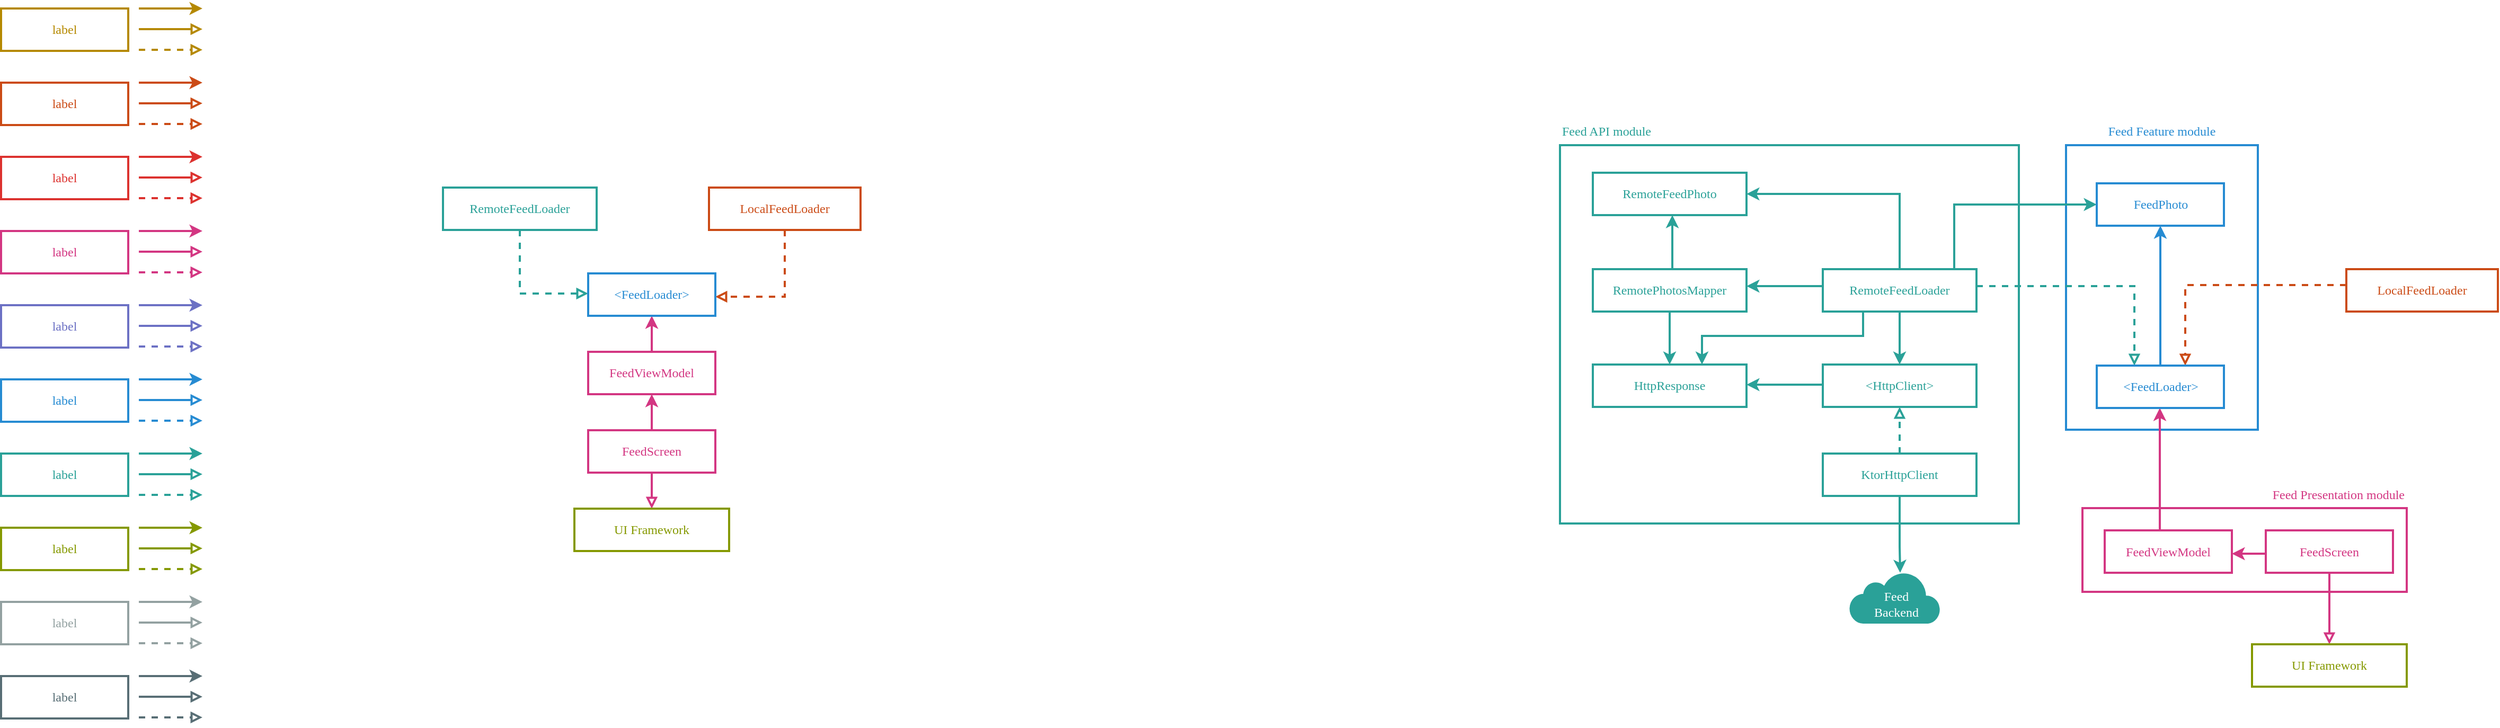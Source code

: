 <mxfile version="20.8.16" type="device"><diagram id="Rv1D7m6vkJvdvWUEDLqF" name="Page-1"><mxGraphModel dx="1426" dy="743" grid="0" gridSize="10" guides="1" tooltips="1" connect="1" arrows="1" fold="1" page="0" pageScale="1" pageWidth="850" pageHeight="1100" math="0" shadow="0"><root><mxCell id="0"/><mxCell id="1" parent="0"/><mxCell id="vLLZ5Vx6W8QOJF25Un3p-17" value="" style="rounded=0;whiteSpace=wrap;html=1;fillColor=none;strokeColor=#d33682;strokeWidth=2;" parent="1" vertex="1"><mxGeometry x="1844" y="561.5" width="306" height="79" as="geometry"/></mxCell><mxCell id="vLLZ5Vx6W8QOJF25Un3p-15" value="" style="rounded=0;whiteSpace=wrap;html=1;fillColor=none;strokeColor=#2aa198;strokeWidth=2;" parent="1" vertex="1"><mxGeometry x="1351" y="219" width="433" height="357" as="geometry"/></mxCell><mxCell id="vLLZ5Vx6W8QOJF25Un3p-16" value="" style="rounded=0;whiteSpace=wrap;html=1;fillColor=none;strokeColor=#268bd2;strokeWidth=2;" parent="1" vertex="1"><mxGeometry x="1828.5" y="219" width="181" height="268.5" as="geometry"/></mxCell><mxCell id="4f108zA_HD8POQkP6oOT-2" value="&lt;font color=&quot;#dc322f&quot; data-font-src=&quot;https://fonts.googleapis.com/css?family=Fira+Code&quot; face=&quot;Fira Code&quot;&gt;label&lt;/font&gt;" style="rounded=0;whiteSpace=wrap;html=1;fillColor=none;strokeColor=#dc322f;strokeWidth=2;" parent="1" vertex="1"><mxGeometry x="-120" y="230" width="120" height="40" as="geometry"/></mxCell><mxCell id="4f108zA_HD8POQkP6oOT-5" style="edgeStyle=orthogonalEdgeStyle;rounded=0;orthogonalLoop=1;jettySize=auto;html=1;exitX=0.5;exitY=1;exitDx=0;exitDy=0;fontColor=#FF3333;strokeWidth=2;strokeColor=#dc322f;" parent="1" edge="1"><mxGeometry relative="1" as="geometry"><mxPoint x="10" y="230" as="sourcePoint"/><mxPoint x="70" y="230" as="targetPoint"/></mxGeometry></mxCell><mxCell id="4f108zA_HD8POQkP6oOT-6" style="edgeStyle=orthogonalEdgeStyle;rounded=0;orthogonalLoop=1;jettySize=auto;html=1;exitX=0.5;exitY=1;exitDx=0;exitDy=0;fontColor=#FF3333;strokeWidth=2;strokeColor=#dc322f;endArrow=block;endFill=0;" parent="1" edge="1"><mxGeometry relative="1" as="geometry"><mxPoint x="10" y="249.5" as="sourcePoint"/><mxPoint x="70" y="249.5" as="targetPoint"/></mxGeometry></mxCell><mxCell id="4f108zA_HD8POQkP6oOT-7" style="edgeStyle=orthogonalEdgeStyle;rounded=0;orthogonalLoop=1;jettySize=auto;html=1;exitX=0.5;exitY=1;exitDx=0;exitDy=0;fontColor=#FF3333;strokeWidth=2;strokeColor=#dc322f;endArrow=block;endFill=0;dashed=1;" parent="1" edge="1"><mxGeometry relative="1" as="geometry"><mxPoint x="10" y="269" as="sourcePoint"/><mxPoint x="70" y="269" as="targetPoint"/></mxGeometry></mxCell><mxCell id="4f108zA_HD8POQkP6oOT-8" value="&lt;font color=&quot;#b58900&quot; data-font-src=&quot;https://fonts.googleapis.com/css?family=Fira+Code&quot; face=&quot;Fira Code&quot;&gt;label&lt;/font&gt;" style="rounded=0;whiteSpace=wrap;html=1;fillColor=none;strokeColor=#b58900;strokeWidth=2;" parent="1" vertex="1"><mxGeometry x="-120" y="90" width="120" height="40" as="geometry"/></mxCell><mxCell id="4f108zA_HD8POQkP6oOT-9" style="edgeStyle=orthogonalEdgeStyle;rounded=0;orthogonalLoop=1;jettySize=auto;html=1;exitX=0.5;exitY=1;exitDx=0;exitDy=0;fontColor=#FF3333;strokeWidth=2;strokeColor=#b58900;" parent="1" edge="1"><mxGeometry relative="1" as="geometry"><mxPoint x="10" y="90" as="sourcePoint"/><mxPoint x="70" y="90" as="targetPoint"/></mxGeometry></mxCell><mxCell id="4f108zA_HD8POQkP6oOT-10" style="edgeStyle=orthogonalEdgeStyle;rounded=0;orthogonalLoop=1;jettySize=auto;html=1;exitX=0.5;exitY=1;exitDx=0;exitDy=0;fontColor=#FF3333;strokeWidth=2;strokeColor=#b58900;endArrow=block;endFill=0;" parent="1" edge="1"><mxGeometry relative="1" as="geometry"><mxPoint x="10" y="109.5" as="sourcePoint"/><mxPoint x="70" y="109.5" as="targetPoint"/></mxGeometry></mxCell><mxCell id="4f108zA_HD8POQkP6oOT-11" style="edgeStyle=orthogonalEdgeStyle;rounded=0;orthogonalLoop=1;jettySize=auto;html=1;exitX=0.5;exitY=1;exitDx=0;exitDy=0;fontColor=#FF3333;strokeWidth=2;strokeColor=#b58900;endArrow=block;endFill=0;dashed=1;" parent="1" edge="1"><mxGeometry relative="1" as="geometry"><mxPoint x="10" y="129" as="sourcePoint"/><mxPoint x="70" y="129" as="targetPoint"/></mxGeometry></mxCell><mxCell id="4f108zA_HD8POQkP6oOT-12" value="&lt;font color=&quot;#859900&quot; data-font-src=&quot;https://fonts.googleapis.com/css?family=Fira+Code&quot; face=&quot;Fira Code&quot;&gt;label&lt;/font&gt;" style="rounded=0;whiteSpace=wrap;html=1;fillColor=none;strokeColor=#859900;strokeWidth=2;" parent="1" vertex="1"><mxGeometry x="-120" y="580" width="120" height="40" as="geometry"/></mxCell><mxCell id="4f108zA_HD8POQkP6oOT-13" style="edgeStyle=orthogonalEdgeStyle;rounded=0;orthogonalLoop=1;jettySize=auto;html=1;exitX=0.5;exitY=1;exitDx=0;exitDy=0;fontColor=#FF3333;strokeWidth=2;strokeColor=#859900;" parent="1" edge="1"><mxGeometry relative="1" as="geometry"><mxPoint x="10" y="580" as="sourcePoint"/><mxPoint x="70" y="580" as="targetPoint"/></mxGeometry></mxCell><mxCell id="4f108zA_HD8POQkP6oOT-14" style="edgeStyle=orthogonalEdgeStyle;rounded=0;orthogonalLoop=1;jettySize=auto;html=1;exitX=0.5;exitY=1;exitDx=0;exitDy=0;fontColor=#FF3333;strokeWidth=2;strokeColor=#859900;endArrow=block;endFill=0;" parent="1" edge="1"><mxGeometry relative="1" as="geometry"><mxPoint x="10" y="599.5" as="sourcePoint"/><mxPoint x="70" y="599.5" as="targetPoint"/></mxGeometry></mxCell><mxCell id="4f108zA_HD8POQkP6oOT-15" style="edgeStyle=orthogonalEdgeStyle;rounded=0;orthogonalLoop=1;jettySize=auto;html=1;exitX=0.5;exitY=1;exitDx=0;exitDy=0;fontColor=#FF3333;strokeWidth=2;strokeColor=#859900;endArrow=block;endFill=0;dashed=1;" parent="1" edge="1"><mxGeometry relative="1" as="geometry"><mxPoint x="10" y="619" as="sourcePoint"/><mxPoint x="70" y="619" as="targetPoint"/></mxGeometry></mxCell><mxCell id="4f108zA_HD8POQkP6oOT-16" value="&lt;font color=&quot;#268bd2&quot; data-font-src=&quot;https://fonts.googleapis.com/css?family=Fira+Code&quot; face=&quot;Fira Code&quot;&gt;label&lt;/font&gt;" style="rounded=0;whiteSpace=wrap;html=1;fillColor=none;strokeColor=#268bd2;strokeWidth=2;" parent="1" vertex="1"><mxGeometry x="-120" y="440" width="120" height="40" as="geometry"/></mxCell><mxCell id="4f108zA_HD8POQkP6oOT-17" style="edgeStyle=orthogonalEdgeStyle;rounded=0;orthogonalLoop=1;jettySize=auto;html=1;exitX=0.5;exitY=1;exitDx=0;exitDy=0;fontColor=#FF3333;strokeWidth=2;strokeColor=#268bd2;" parent="1" edge="1"><mxGeometry relative="1" as="geometry"><mxPoint x="10" y="440" as="sourcePoint"/><mxPoint x="70" y="440" as="targetPoint"/></mxGeometry></mxCell><mxCell id="4f108zA_HD8POQkP6oOT-18" style="edgeStyle=orthogonalEdgeStyle;rounded=0;orthogonalLoop=1;jettySize=auto;html=1;exitX=0.5;exitY=1;exitDx=0;exitDy=0;fontColor=#FF3333;strokeWidth=2;strokeColor=#268bd2;endArrow=block;endFill=0;" parent="1" edge="1"><mxGeometry relative="1" as="geometry"><mxPoint x="10" y="459.5" as="sourcePoint"/><mxPoint x="70" y="459.5" as="targetPoint"/></mxGeometry></mxCell><mxCell id="4f108zA_HD8POQkP6oOT-19" style="edgeStyle=orthogonalEdgeStyle;rounded=0;orthogonalLoop=1;jettySize=auto;html=1;exitX=0.5;exitY=1;exitDx=0;exitDy=0;fontColor=#FF3333;strokeWidth=2;strokeColor=#268bd2;endArrow=block;endFill=0;dashed=1;" parent="1" edge="1"><mxGeometry relative="1" as="geometry"><mxPoint x="10" y="479" as="sourcePoint"/><mxPoint x="70" y="479" as="targetPoint"/></mxGeometry></mxCell><mxCell id="4f108zA_HD8POQkP6oOT-20" value="&lt;font color=&quot;#6c71c4&quot; data-font-src=&quot;https://fonts.googleapis.com/css?family=Fira+Code&quot; face=&quot;Fira Code&quot;&gt;label&lt;/font&gt;" style="rounded=0;whiteSpace=wrap;html=1;fillColor=none;strokeColor=#6c71c4;strokeWidth=2;" parent="1" vertex="1"><mxGeometry x="-120" y="370" width="120" height="40" as="geometry"/></mxCell><mxCell id="4f108zA_HD8POQkP6oOT-21" style="edgeStyle=orthogonalEdgeStyle;rounded=0;orthogonalLoop=1;jettySize=auto;html=1;exitX=0.5;exitY=1;exitDx=0;exitDy=0;fontColor=#FF3333;strokeWidth=2;strokeColor=#6c71c4;" parent="1" edge="1"><mxGeometry relative="1" as="geometry"><mxPoint x="10" y="370" as="sourcePoint"/><mxPoint x="70" y="370" as="targetPoint"/></mxGeometry></mxCell><mxCell id="4f108zA_HD8POQkP6oOT-22" style="edgeStyle=orthogonalEdgeStyle;rounded=0;orthogonalLoop=1;jettySize=auto;html=1;exitX=0.5;exitY=1;exitDx=0;exitDy=0;fontColor=#FF3333;strokeWidth=2;strokeColor=#6c71c4;endArrow=block;endFill=0;" parent="1" edge="1"><mxGeometry relative="1" as="geometry"><mxPoint x="10" y="389.5" as="sourcePoint"/><mxPoint x="70" y="389.5" as="targetPoint"/></mxGeometry></mxCell><mxCell id="4f108zA_HD8POQkP6oOT-23" style="edgeStyle=orthogonalEdgeStyle;rounded=0;orthogonalLoop=1;jettySize=auto;html=1;exitX=0.5;exitY=1;exitDx=0;exitDy=0;fontColor=#FF3333;strokeWidth=2;strokeColor=#6c71c4;endArrow=block;endFill=0;dashed=1;" parent="1" edge="1"><mxGeometry relative="1" as="geometry"><mxPoint x="10" y="409" as="sourcePoint"/><mxPoint x="70" y="409" as="targetPoint"/></mxGeometry></mxCell><mxCell id="4f108zA_HD8POQkP6oOT-24" value="&lt;font color=&quot;#d33682&quot; data-font-src=&quot;https://fonts.googleapis.com/css?family=Fira+Code&quot; face=&quot;Fira Code&quot;&gt;label&lt;/font&gt;" style="rounded=0;whiteSpace=wrap;html=1;fillColor=none;strokeColor=#d33682;strokeWidth=2;" parent="1" vertex="1"><mxGeometry x="-120" y="300" width="120" height="40" as="geometry"/></mxCell><mxCell id="4f108zA_HD8POQkP6oOT-25" style="edgeStyle=orthogonalEdgeStyle;rounded=0;orthogonalLoop=1;jettySize=auto;html=1;exitX=0.5;exitY=1;exitDx=0;exitDy=0;fontColor=#FF3333;strokeWidth=2;strokeColor=#d33682;" parent="1" edge="1"><mxGeometry relative="1" as="geometry"><mxPoint x="10" y="300" as="sourcePoint"/><mxPoint x="70" y="300" as="targetPoint"/></mxGeometry></mxCell><mxCell id="4f108zA_HD8POQkP6oOT-26" style="edgeStyle=orthogonalEdgeStyle;rounded=0;orthogonalLoop=1;jettySize=auto;html=1;exitX=0.5;exitY=1;exitDx=0;exitDy=0;fontColor=#FF3333;strokeWidth=2;strokeColor=#d33682;endArrow=block;endFill=0;" parent="1" edge="1"><mxGeometry relative="1" as="geometry"><mxPoint x="10" y="319.5" as="sourcePoint"/><mxPoint x="70" y="319.5" as="targetPoint"/></mxGeometry></mxCell><mxCell id="4f108zA_HD8POQkP6oOT-27" style="edgeStyle=orthogonalEdgeStyle;rounded=0;orthogonalLoop=1;jettySize=auto;html=1;exitX=0.5;exitY=1;exitDx=0;exitDy=0;fontColor=#FF3333;strokeWidth=2;strokeColor=#d33682;endArrow=block;endFill=0;dashed=1;" parent="1" edge="1"><mxGeometry relative="1" as="geometry"><mxPoint x="10" y="339" as="sourcePoint"/><mxPoint x="70" y="339" as="targetPoint"/></mxGeometry></mxCell><mxCell id="4f108zA_HD8POQkP6oOT-62" value="&lt;font color=&quot;#cb4b16&quot; data-font-src=&quot;https://fonts.googleapis.com/css?family=Fira+Code&quot; face=&quot;Fira Code&quot;&gt;label&lt;/font&gt;" style="rounded=0;whiteSpace=wrap;html=1;fillColor=none;strokeColor=#cb4b16;strokeWidth=2;" parent="1" vertex="1"><mxGeometry x="-120" y="160" width="120" height="40" as="geometry"/></mxCell><mxCell id="4f108zA_HD8POQkP6oOT-63" style="edgeStyle=orthogonalEdgeStyle;rounded=0;orthogonalLoop=1;jettySize=auto;html=1;exitX=0.5;exitY=1;exitDx=0;exitDy=0;fontColor=#FF3333;strokeWidth=2;strokeColor=#cb4b16;" parent="1" edge="1"><mxGeometry relative="1" as="geometry"><mxPoint x="10" y="160" as="sourcePoint"/><mxPoint x="70" y="160" as="targetPoint"/></mxGeometry></mxCell><mxCell id="4f108zA_HD8POQkP6oOT-64" style="edgeStyle=orthogonalEdgeStyle;rounded=0;orthogonalLoop=1;jettySize=auto;html=1;exitX=0.5;exitY=1;exitDx=0;exitDy=0;fontColor=#FF3333;strokeWidth=2;strokeColor=#cb4b16;endArrow=block;endFill=0;" parent="1" edge="1"><mxGeometry relative="1" as="geometry"><mxPoint x="10" y="179.5" as="sourcePoint"/><mxPoint x="70" y="179.5" as="targetPoint"/></mxGeometry></mxCell><mxCell id="4f108zA_HD8POQkP6oOT-65" style="edgeStyle=orthogonalEdgeStyle;rounded=0;orthogonalLoop=1;jettySize=auto;html=1;exitX=0.5;exitY=1;exitDx=0;exitDy=0;fontColor=#FF3333;strokeWidth=2;strokeColor=#cb4b16;endArrow=block;endFill=0;dashed=1;" parent="1" edge="1"><mxGeometry relative="1" as="geometry"><mxPoint x="10" y="199" as="sourcePoint"/><mxPoint x="70" y="199" as="targetPoint"/></mxGeometry></mxCell><mxCell id="4f108zA_HD8POQkP6oOT-66" value="&lt;font color=&quot;#2aa198&quot; data-font-src=&quot;https://fonts.googleapis.com/css?family=Fira+Code&quot; face=&quot;Fira Code&quot;&gt;label&lt;/font&gt;" style="rounded=0;whiteSpace=wrap;html=1;fillColor=none;strokeColor=#2aa198;strokeWidth=2;" parent="1" vertex="1"><mxGeometry x="-120" y="510" width="120" height="40" as="geometry"/></mxCell><mxCell id="4f108zA_HD8POQkP6oOT-67" style="edgeStyle=orthogonalEdgeStyle;rounded=0;orthogonalLoop=1;jettySize=auto;html=1;exitX=0.5;exitY=1;exitDx=0;exitDy=0;fontColor=#FF3333;strokeWidth=2;strokeColor=#2aa198;" parent="1" edge="1"><mxGeometry relative="1" as="geometry"><mxPoint x="10" y="510" as="sourcePoint"/><mxPoint x="70" y="510" as="targetPoint"/></mxGeometry></mxCell><mxCell id="4f108zA_HD8POQkP6oOT-68" style="edgeStyle=orthogonalEdgeStyle;rounded=0;orthogonalLoop=1;jettySize=auto;html=1;exitX=0.5;exitY=1;exitDx=0;exitDy=0;fontColor=#FF3333;strokeWidth=2;strokeColor=#2aa198;endArrow=block;endFill=0;" parent="1" edge="1"><mxGeometry relative="1" as="geometry"><mxPoint x="10" y="529.5" as="sourcePoint"/><mxPoint x="70" y="529.5" as="targetPoint"/></mxGeometry></mxCell><mxCell id="4f108zA_HD8POQkP6oOT-69" style="edgeStyle=orthogonalEdgeStyle;rounded=0;orthogonalLoop=1;jettySize=auto;html=1;exitX=0.5;exitY=1;exitDx=0;exitDy=0;fontColor=#FF3333;strokeWidth=2;strokeColor=#2aa198;endArrow=block;endFill=0;dashed=1;" parent="1" edge="1"><mxGeometry relative="1" as="geometry"><mxPoint x="10" y="549" as="sourcePoint"/><mxPoint x="70" y="549" as="targetPoint"/></mxGeometry></mxCell><mxCell id="c-4KLB5aIKHSIyBT_2X--14" value="&lt;font data-font-src=&quot;https://fonts.googleapis.com/css?family=Fira+Code&quot; face=&quot;Fira Code&quot;&gt;label&lt;/font&gt;" style="rounded=0;whiteSpace=wrap;html=1;fillColor=none;strokeColor=#586E75;strokeWidth=2;fontColor=#586e75;" parent="1" vertex="1"><mxGeometry x="-120" y="720" width="120" height="40" as="geometry"/></mxCell><mxCell id="c-4KLB5aIKHSIyBT_2X--15" style="edgeStyle=orthogonalEdgeStyle;rounded=0;orthogonalLoop=1;jettySize=auto;html=1;exitX=0.5;exitY=1;exitDx=0;exitDy=0;fontColor=#586e75;strokeWidth=2;strokeColor=#586E75;" parent="1" edge="1"><mxGeometry relative="1" as="geometry"><mxPoint x="10" y="720" as="sourcePoint"/><mxPoint x="70" y="720" as="targetPoint"/></mxGeometry></mxCell><mxCell id="c-4KLB5aIKHSIyBT_2X--16" style="edgeStyle=orthogonalEdgeStyle;rounded=0;orthogonalLoop=1;jettySize=auto;html=1;exitX=0.5;exitY=1;exitDx=0;exitDy=0;fontColor=#586e75;strokeWidth=2;strokeColor=#586E75;endArrow=block;endFill=0;" parent="1" edge="1"><mxGeometry relative="1" as="geometry"><mxPoint x="10" y="739.5" as="sourcePoint"/><mxPoint x="70" y="739.5" as="targetPoint"/></mxGeometry></mxCell><mxCell id="c-4KLB5aIKHSIyBT_2X--17" style="edgeStyle=orthogonalEdgeStyle;rounded=0;orthogonalLoop=1;jettySize=auto;html=1;exitX=0.5;exitY=1;exitDx=0;exitDy=0;fontColor=#586e75;strokeWidth=2;strokeColor=#586E75;endArrow=block;endFill=0;dashed=1;" parent="1" edge="1"><mxGeometry relative="1" as="geometry"><mxPoint x="10" y="759" as="sourcePoint"/><mxPoint x="70" y="759" as="targetPoint"/></mxGeometry></mxCell><mxCell id="c-4KLB5aIKHSIyBT_2X--18" value="&lt;font data-font-src=&quot;https://fonts.googleapis.com/css?family=Fira+Code&quot; face=&quot;Fira Code&quot;&gt;label&lt;/font&gt;" style="rounded=0;whiteSpace=wrap;html=1;fillColor=none;strokeColor=#93a1a1;strokeWidth=2;fontColor=#93A1A1;" parent="1" vertex="1"><mxGeometry x="-120" y="650" width="120" height="40" as="geometry"/></mxCell><mxCell id="c-4KLB5aIKHSIyBT_2X--19" style="edgeStyle=orthogonalEdgeStyle;rounded=0;orthogonalLoop=1;jettySize=auto;html=1;exitX=0.5;exitY=1;exitDx=0;exitDy=0;fontColor=#93A1A1;strokeWidth=2;strokeColor=#93a1a1;" parent="1" edge="1"><mxGeometry relative="1" as="geometry"><mxPoint x="10" y="650" as="sourcePoint"/><mxPoint x="70" y="650" as="targetPoint"/></mxGeometry></mxCell><mxCell id="c-4KLB5aIKHSIyBT_2X--20" style="edgeStyle=orthogonalEdgeStyle;rounded=0;orthogonalLoop=1;jettySize=auto;html=1;exitX=0.5;exitY=1;exitDx=0;exitDy=0;fontColor=#93A1A1;strokeWidth=2;strokeColor=#93a1a1;endArrow=block;endFill=0;" parent="1" edge="1"><mxGeometry relative="1" as="geometry"><mxPoint x="10" y="669.5" as="sourcePoint"/><mxPoint x="70" y="669.5" as="targetPoint"/></mxGeometry></mxCell><mxCell id="c-4KLB5aIKHSIyBT_2X--21" style="edgeStyle=orthogonalEdgeStyle;rounded=0;orthogonalLoop=1;jettySize=auto;html=1;exitX=0.5;exitY=1;exitDx=0;exitDy=0;fontColor=#93A1A1;strokeWidth=2;strokeColor=#93a1a1;endArrow=block;endFill=0;dashed=1;" parent="1" edge="1"><mxGeometry relative="1" as="geometry"><mxPoint x="10" y="689" as="sourcePoint"/><mxPoint x="70" y="689" as="targetPoint"/></mxGeometry></mxCell><mxCell id="LxrK9S753LTYcnnckdN5-8" style="edgeStyle=orthogonalEdgeStyle;rounded=0;orthogonalLoop=1;jettySize=auto;html=1;endArrow=block;strokeColor=#2aa198;fontColor=#FF3333;strokeWidth=2;endFill=0;dashed=1;" parent="1" source="LxrK9S753LTYcnnckdN5-2" target="LxrK9S753LTYcnnckdN5-16" edge="1"><mxGeometry relative="1" as="geometry"><mxPoint x="434" y="359" as="targetPoint"/><Array as="points"><mxPoint x="370" y="359"/></Array></mxGeometry></mxCell><mxCell id="LxrK9S753LTYcnnckdN5-2" value="&lt;font color=&quot;#2aa198&quot; data-font-src=&quot;https://fonts.googleapis.com/css?family=Fira+Code&quot; face=&quot;Fira Code&quot;&gt;RemoteFeedLoader&lt;/font&gt;" style="rounded=0;whiteSpace=wrap;html=1;fillColor=none;strokeColor=#2aa198;strokeWidth=2;" parent="1" vertex="1"><mxGeometry x="297" y="259" width="145" height="40" as="geometry"/></mxCell><mxCell id="LxrK9S753LTYcnnckdN5-7" style="edgeStyle=orthogonalEdgeStyle;rounded=0;orthogonalLoop=1;jettySize=auto;html=1;endArrow=block;strokeColor=#cb4b16;fontColor=#FF3333;strokeWidth=2;endFill=0;dashed=1;" parent="1" source="LxrK9S753LTYcnnckdN5-3" target="LxrK9S753LTYcnnckdN5-16" edge="1"><mxGeometry relative="1" as="geometry"><mxPoint x="554" y="362" as="targetPoint"/><Array as="points"><mxPoint x="620" y="362"/></Array></mxGeometry></mxCell><mxCell id="LxrK9S753LTYcnnckdN5-3" value="&lt;font color=&quot;#cb4b16&quot; data-font-src=&quot;https://fonts.googleapis.com/css?family=Fira+Code&quot; face=&quot;Fira Code&quot;&gt;LocalFeedLoader&lt;/font&gt;" style="rounded=0;whiteSpace=wrap;html=1;fillColor=none;strokeColor=#cb4b16;strokeWidth=2;" parent="1" vertex="1"><mxGeometry x="548" y="259" width="143" height="40" as="geometry"/></mxCell><mxCell id="LxrK9S753LTYcnnckdN5-13" style="edgeStyle=orthogonalEdgeStyle;rounded=0;orthogonalLoop=1;jettySize=auto;html=1;strokeColor=#d33682;fontColor=#FF3333;strokeWidth=2;" parent="1" source="LxrK9S753LTYcnnckdN5-4" target="LxrK9S753LTYcnnckdN5-16" edge="1"><mxGeometry relative="1" as="geometry"><mxPoint x="494.0" y="382" as="targetPoint"/></mxGeometry></mxCell><mxCell id="LxrK9S753LTYcnnckdN5-4" value="&lt;font color=&quot;#d33682&quot; data-font-src=&quot;https://fonts.googleapis.com/css?family=Fira+Code&quot; face=&quot;Fira Code&quot;&gt;FeedViewModel&lt;/font&gt;" style="rounded=0;whiteSpace=wrap;html=1;fillColor=none;strokeColor=#d33682;strokeWidth=2;" parent="1" vertex="1"><mxGeometry x="434" y="414" width="120" height="40" as="geometry"/></mxCell><mxCell id="LxrK9S753LTYcnnckdN5-14" style="edgeStyle=orthogonalEdgeStyle;rounded=0;orthogonalLoop=1;jettySize=auto;html=1;strokeColor=#d33682;fontColor=#FF3333;strokeWidth=2;" parent="1" source="LxrK9S753LTYcnnckdN5-5" target="LxrK9S753LTYcnnckdN5-4" edge="1"><mxGeometry relative="1" as="geometry"/></mxCell><mxCell id="LxrK9S753LTYcnnckdN5-15" style="edgeStyle=orthogonalEdgeStyle;rounded=0;orthogonalLoop=1;jettySize=auto;html=1;endArrow=block;strokeColor=#d33682;fontColor=#FF3333;strokeWidth=2;endFill=0;" parent="1" source="LxrK9S753LTYcnnckdN5-5" target="LxrK9S753LTYcnnckdN5-6" edge="1"><mxGeometry relative="1" as="geometry"/></mxCell><mxCell id="LxrK9S753LTYcnnckdN5-5" value="&lt;font color=&quot;#d33682&quot; data-font-src=&quot;https://fonts.googleapis.com/css?family=Fira+Code&quot; face=&quot;Fira Code&quot;&gt;FeedScreen&lt;/font&gt;" style="rounded=0;whiteSpace=wrap;html=1;fillColor=none;strokeColor=#d33682;strokeWidth=2;" parent="1" vertex="1"><mxGeometry x="434" y="488" width="120" height="40" as="geometry"/></mxCell><mxCell id="LxrK9S753LTYcnnckdN5-6" value="&lt;font color=&quot;#859900&quot; data-font-src=&quot;https://fonts.googleapis.com/css?family=Fira+Code&quot; face=&quot;Fira Code&quot;&gt;UI Framework&lt;/font&gt;" style="rounded=0;whiteSpace=wrap;html=1;fillColor=none;strokeColor=#859900;strokeWidth=2;" parent="1" vertex="1"><mxGeometry x="421" y="562" width="146" height="40" as="geometry"/></mxCell><mxCell id="LxrK9S753LTYcnnckdN5-16" value="&lt;font color=&quot;#268bd2&quot; data-font-src=&quot;https://fonts.googleapis.com/css?family=Fira+Code&quot; face=&quot;Fira Code&quot;&gt;&amp;lt;FeedLoader&amp;gt;&lt;/font&gt;" style="rounded=0;whiteSpace=wrap;html=1;fillColor=none;strokeColor=#268bd2;strokeWidth=2;" parent="1" vertex="1"><mxGeometry x="434" y="340" width="120" height="40" as="geometry"/></mxCell><mxCell id="LxrK9S753LTYcnnckdN5-19" style="edgeStyle=orthogonalEdgeStyle;rounded=0;orthogonalLoop=1;jettySize=auto;html=1;endArrow=block;strokeColor=#2aa198;fontColor=#FF3333;strokeWidth=2;endFill=0;dashed=1;" parent="1" source="LxrK9S753LTYcnnckdN5-21" target="LxrK9S753LTYcnnckdN5-30" edge="1"><mxGeometry relative="1" as="geometry"><mxPoint x="1771" y="476" as="targetPoint"/><Array as="points"><mxPoint x="1893" y="352"/></Array></mxGeometry></mxCell><mxCell id="LxrK9S753LTYcnnckdN5-20" style="edgeStyle=orthogonalEdgeStyle;rounded=0;orthogonalLoop=1;jettySize=auto;html=1;strokeColor=#2aa198;fontColor=#FF3333;strokeWidth=2;" parent="1" source="LxrK9S753LTYcnnckdN5-21" target="LxrK9S753LTYcnnckdN5-31" edge="1"><mxGeometry relative="1" as="geometry"><Array as="points"><mxPoint x="1666" y="435"/><mxPoint x="1666" y="435"/></Array></mxGeometry></mxCell><mxCell id="vLLZ5Vx6W8QOJF25Un3p-6" style="edgeStyle=orthogonalEdgeStyle;rounded=0;orthogonalLoop=1;jettySize=auto;html=1;strokeColor=#2aa198;fontColor=#FF3333;strokeWidth=2;" parent="1" source="LxrK9S753LTYcnnckdN5-21" target="vLLZ5Vx6W8QOJF25Un3p-3" edge="1"><mxGeometry relative="1" as="geometry"><Array as="points"><mxPoint x="1542" y="352"/><mxPoint x="1542" y="352"/></Array></mxGeometry></mxCell><mxCell id="vLLZ5Vx6W8QOJF25Un3p-9" style="edgeStyle=orthogonalEdgeStyle;rounded=0;orthogonalLoop=1;jettySize=auto;html=1;strokeColor=#2aa198;fontColor=#FF3333;strokeWidth=2;" parent="1" source="LxrK9S753LTYcnnckdN5-21" target="vLLZ5Vx6W8QOJF25Un3p-4" edge="1"><mxGeometry relative="1" as="geometry"><Array as="points"><mxPoint x="1637" y="399"/><mxPoint x="1485" y="399"/></Array></mxGeometry></mxCell><mxCell id="vLLZ5Vx6W8QOJF25Un3p-12" style="edgeStyle=orthogonalEdgeStyle;rounded=0;orthogonalLoop=1;jettySize=auto;html=1;strokeColor=#2aa198;fontColor=#FF3333;strokeWidth=2;" parent="1" source="LxrK9S753LTYcnnckdN5-21" target="vLLZ5Vx6W8QOJF25Un3p-5" edge="1"><mxGeometry relative="1" as="geometry"><Array as="points"><mxPoint x="1723" y="275"/></Array></mxGeometry></mxCell><mxCell id="vLLZ5Vx6W8QOJF25Un3p-14" style="edgeStyle=orthogonalEdgeStyle;rounded=0;orthogonalLoop=1;jettySize=auto;html=1;strokeColor=#2aa198;fontColor=#FF3333;strokeWidth=2;" parent="1" source="LxrK9S753LTYcnnckdN5-21" target="vLLZ5Vx6W8QOJF25Un3p-2" edge="1"><mxGeometry relative="1" as="geometry"><Array as="points"><mxPoint x="1672" y="265"/></Array></mxGeometry></mxCell><mxCell id="LxrK9S753LTYcnnckdN5-21" value="&lt;font color=&quot;#2aa198&quot; data-font-src=&quot;https://fonts.googleapis.com/css?family=Fira+Code&quot; face=&quot;Fira Code&quot;&gt;RemoteFeedLoader&lt;/font&gt;" style="rounded=0;whiteSpace=wrap;html=1;fillColor=none;strokeColor=#2aa198;strokeWidth=2;" parent="1" vertex="1"><mxGeometry x="1599" y="336" width="145" height="40" as="geometry"/></mxCell><mxCell id="LxrK9S753LTYcnnckdN5-22" style="edgeStyle=orthogonalEdgeStyle;rounded=0;orthogonalLoop=1;jettySize=auto;html=1;endArrow=block;strokeColor=#cb4b16;fontColor=#FF3333;strokeWidth=2;endFill=0;dashed=1;" parent="1" source="LxrK9S753LTYcnnckdN5-23" target="LxrK9S753LTYcnnckdN5-30" edge="1"><mxGeometry relative="1" as="geometry"><mxPoint x="1977" y="472" as="targetPoint"/><Array as="points"><mxPoint x="1941" y="351"/></Array></mxGeometry></mxCell><mxCell id="LxrK9S753LTYcnnckdN5-23" value="&lt;font color=&quot;#cb4b16&quot; data-font-src=&quot;https://fonts.googleapis.com/css?family=Fira+Code&quot; face=&quot;Fira Code&quot;&gt;LocalFeedLoader&lt;/font&gt;" style="rounded=0;whiteSpace=wrap;html=1;fillColor=none;strokeColor=#cb4b16;strokeWidth=2;" parent="1" vertex="1"><mxGeometry x="2093" y="336" width="143" height="40" as="geometry"/></mxCell><mxCell id="LxrK9S753LTYcnnckdN5-24" style="edgeStyle=orthogonalEdgeStyle;rounded=0;orthogonalLoop=1;jettySize=auto;html=1;strokeColor=#d33682;fontColor=#FF3333;strokeWidth=2;" parent="1" source="LxrK9S753LTYcnnckdN5-25" target="LxrK9S753LTYcnnckdN5-30" edge="1"><mxGeometry relative="1" as="geometry"><mxPoint x="1917.0" y="492" as="targetPoint"/><Array as="points"><mxPoint x="1917" y="537"/><mxPoint x="1917" y="537"/></Array></mxGeometry></mxCell><mxCell id="LxrK9S753LTYcnnckdN5-25" value="&lt;font color=&quot;#d33682&quot; data-font-src=&quot;https://fonts.googleapis.com/css?family=Fira+Code&quot; face=&quot;Fira Code&quot;&gt;FeedViewModel&lt;/font&gt;" style="rounded=0;whiteSpace=wrap;html=1;fillColor=none;strokeColor=#d33682;strokeWidth=2;" parent="1" vertex="1"><mxGeometry x="1865" y="582.5" width="120" height="40" as="geometry"/></mxCell><mxCell id="LxrK9S753LTYcnnckdN5-26" style="edgeStyle=orthogonalEdgeStyle;rounded=0;orthogonalLoop=1;jettySize=auto;html=1;strokeColor=#d33682;fontColor=#FF3333;strokeWidth=2;" parent="1" source="LxrK9S753LTYcnnckdN5-28" target="LxrK9S753LTYcnnckdN5-25" edge="1"><mxGeometry relative="1" as="geometry"><Array as="points"><mxPoint x="2001" y="604.5"/><mxPoint x="2001" y="604.5"/></Array></mxGeometry></mxCell><mxCell id="LxrK9S753LTYcnnckdN5-27" style="edgeStyle=orthogonalEdgeStyle;rounded=0;orthogonalLoop=1;jettySize=auto;html=1;endArrow=block;strokeColor=#d33682;fontColor=#FF3333;strokeWidth=2;endFill=0;" parent="1" source="LxrK9S753LTYcnnckdN5-28" target="LxrK9S753LTYcnnckdN5-29" edge="1"><mxGeometry relative="1" as="geometry"/></mxCell><mxCell id="LxrK9S753LTYcnnckdN5-28" value="&lt;font color=&quot;#d33682&quot; data-font-src=&quot;https://fonts.googleapis.com/css?family=Fira+Code&quot; face=&quot;Fira Code&quot;&gt;FeedScreen&lt;/font&gt;" style="rounded=0;whiteSpace=wrap;html=1;fillColor=none;strokeColor=#d33682;strokeWidth=2;" parent="1" vertex="1"><mxGeometry x="2017" y="582.5" width="120" height="40" as="geometry"/></mxCell><mxCell id="LxrK9S753LTYcnnckdN5-29" value="&lt;font color=&quot;#859900&quot; data-font-src=&quot;https://fonts.googleapis.com/css?family=Fira+Code&quot; face=&quot;Fira Code&quot;&gt;UI Framework&lt;/font&gt;" style="rounded=0;whiteSpace=wrap;html=1;fillColor=none;strokeColor=#859900;strokeWidth=2;" parent="1" vertex="1"><mxGeometry x="2004" y="690" width="146" height="40" as="geometry"/></mxCell><mxCell id="vLLZ5Vx6W8QOJF25Un3p-11" style="edgeStyle=orthogonalEdgeStyle;rounded=0;orthogonalLoop=1;jettySize=auto;html=1;strokeColor=#268bd2;fontColor=#FF3333;strokeWidth=2;" parent="1" source="LxrK9S753LTYcnnckdN5-30" target="vLLZ5Vx6W8QOJF25Un3p-5" edge="1"><mxGeometry relative="1" as="geometry"/></mxCell><mxCell id="LxrK9S753LTYcnnckdN5-30" value="&lt;font color=&quot;#268bd2&quot; data-font-src=&quot;https://fonts.googleapis.com/css?family=Fira+Code&quot; face=&quot;Fira Code&quot;&gt;&amp;lt;FeedLoader&amp;gt;&lt;/font&gt;" style="rounded=0;whiteSpace=wrap;html=1;fillColor=none;strokeColor=#268bd2;strokeWidth=2;" parent="1" vertex="1"><mxGeometry x="1857.5" y="427" width="120" height="40" as="geometry"/></mxCell><mxCell id="vLLZ5Vx6W8QOJF25Un3p-10" style="edgeStyle=orthogonalEdgeStyle;rounded=0;orthogonalLoop=1;jettySize=auto;html=1;strokeColor=#2aa198;fontColor=#FF3333;strokeWidth=2;" parent="1" source="LxrK9S753LTYcnnckdN5-31" target="vLLZ5Vx6W8QOJF25Un3p-4" edge="1"><mxGeometry relative="1" as="geometry"><Array as="points"><mxPoint x="1578" y="445"/><mxPoint x="1578" y="445"/></Array></mxGeometry></mxCell><mxCell id="LxrK9S753LTYcnnckdN5-31" value="&lt;font color=&quot;#2aa198&quot; data-font-src=&quot;https://fonts.googleapis.com/css?family=Fira+Code&quot; face=&quot;Fira Code&quot;&gt;&amp;lt;HttpClient&amp;gt;&lt;/font&gt;" style="rounded=0;whiteSpace=wrap;html=1;fillColor=none;strokeColor=#2aa198;strokeWidth=2;" parent="1" vertex="1"><mxGeometry x="1599" y="426" width="145" height="40" as="geometry"/></mxCell><mxCell id="vLLZ5Vx6W8QOJF25Un3p-2" value="&lt;font color=&quot;#2aa198&quot; data-font-src=&quot;https://fonts.googleapis.com/css?family=Fira+Code&quot; face=&quot;Fira Code&quot;&gt;RemoteFeedPhoto&lt;/font&gt;" style="rounded=0;whiteSpace=wrap;html=1;fillColor=none;strokeColor=#2aa198;strokeWidth=2;" parent="1" vertex="1"><mxGeometry x="1382" y="245" width="145" height="40" as="geometry"/></mxCell><mxCell id="vLLZ5Vx6W8QOJF25Un3p-7" style="edgeStyle=orthogonalEdgeStyle;rounded=0;orthogonalLoop=1;jettySize=auto;html=1;strokeColor=#2aa198;fontColor=#FF3333;strokeWidth=2;" parent="1" source="vLLZ5Vx6W8QOJF25Un3p-3" target="vLLZ5Vx6W8QOJF25Un3p-2" edge="1"><mxGeometry relative="1" as="geometry"><Array as="points"><mxPoint x="1457" y="287"/><mxPoint x="1457" y="287"/></Array></mxGeometry></mxCell><mxCell id="vLLZ5Vx6W8QOJF25Un3p-8" style="edgeStyle=orthogonalEdgeStyle;rounded=0;orthogonalLoop=1;jettySize=auto;html=1;strokeColor=#2aa198;fontColor=#FF3333;strokeWidth=2;" parent="1" source="vLLZ5Vx6W8QOJF25Un3p-3" target="vLLZ5Vx6W8QOJF25Un3p-4" edge="1"><mxGeometry relative="1" as="geometry"/></mxCell><mxCell id="vLLZ5Vx6W8QOJF25Un3p-3" value="&lt;font color=&quot;#2aa198&quot; data-font-src=&quot;https://fonts.googleapis.com/css?family=Fira+Code&quot; face=&quot;Fira Code&quot;&gt;RemotePhotosMapper&lt;br&gt;&lt;/font&gt;" style="rounded=0;whiteSpace=wrap;html=1;fillColor=none;strokeColor=#2aa198;strokeWidth=2;" parent="1" vertex="1"><mxGeometry x="1382" y="336" width="145" height="40" as="geometry"/></mxCell><mxCell id="vLLZ5Vx6W8QOJF25Un3p-4" value="&lt;font color=&quot;#2aa198&quot; data-font-src=&quot;https://fonts.googleapis.com/css?family=Fira+Code&quot; face=&quot;Fira Code&quot;&gt;HttpResponse&lt;br&gt;&lt;/font&gt;" style="rounded=0;whiteSpace=wrap;html=1;fillColor=none;strokeColor=#2aa198;strokeWidth=2;" parent="1" vertex="1"><mxGeometry x="1382" y="426" width="145" height="40" as="geometry"/></mxCell><mxCell id="vLLZ5Vx6W8QOJF25Un3p-5" value="&lt;font color=&quot;#268bd2&quot; data-font-src=&quot;https://fonts.googleapis.com/css?family=Fira+Code&quot; face=&quot;Fira Code&quot;&gt;FeedPhoto&lt;/font&gt;" style="rounded=0;whiteSpace=wrap;html=1;fillColor=none;strokeColor=#268bd2;strokeWidth=2;" parent="1" vertex="1"><mxGeometry x="1857.5" y="255" width="120" height="40" as="geometry"/></mxCell><mxCell id="vLLZ5Vx6W8QOJF25Un3p-18" value="&lt;span style=&quot;color: rgb(42, 161, 152); font-family: &amp;quot;Fira Code&amp;quot;; font-size: 12px; font-style: normal; font-variant-ligatures: normal; font-variant-caps: normal; font-weight: 400; letter-spacing: normal; orphans: 2; text-align: center; text-indent: 0px; text-transform: none; widows: 2; word-spacing: 0px; -webkit-text-stroke-width: 0px; text-decoration-thickness: initial; text-decoration-style: initial; text-decoration-color: initial; float: none; display: inline !important;&quot;&gt;Feed API module&lt;/span&gt;" style="text;whiteSpace=wrap;html=1;" parent="1" vertex="1"><mxGeometry x="1351" y="192" width="214" height="25" as="geometry"/></mxCell><mxCell id="vLLZ5Vx6W8QOJF25Un3p-20" value="&lt;span style=&quot;font-family: &amp;quot;Fira Code&amp;quot;; font-size: 12px; font-style: normal; font-variant-ligatures: normal; font-variant-caps: normal; font-weight: 400; letter-spacing: normal; orphans: 2; text-indent: 0px; text-transform: none; widows: 2; word-spacing: 0px; -webkit-text-stroke-width: 0px; text-decoration-thickness: initial; text-decoration-style: initial; text-decoration-color: initial; float: none; display: inline !important;&quot;&gt;&lt;font style=&quot;&quot; color=&quot;#268bd2&quot;&gt;Feed Feature module&lt;/font&gt;&lt;/span&gt;" style="text;whiteSpace=wrap;html=1;align=center;" parent="1" vertex="1"><mxGeometry x="1817" y="192" width="204" height="25" as="geometry"/></mxCell><mxCell id="vLLZ5Vx6W8QOJF25Un3p-21" value="&lt;span style=&quot;font-family: &amp;quot;Fira Code&amp;quot;; font-size: 12px; font-style: normal; font-variant-ligatures: normal; font-variant-caps: normal; font-weight: 400; letter-spacing: normal; orphans: 2; text-indent: 0px; text-transform: none; widows: 2; word-spacing: 0px; -webkit-text-stroke-width: 0px; text-decoration-thickness: initial; text-decoration-style: initial; text-decoration-color: initial; float: none; display: inline !important;&quot;&gt;&lt;font style=&quot;&quot; color=&quot;#d33682&quot;&gt;Feed Presentation module&lt;/font&gt;&lt;/span&gt;" style="text;whiteSpace=wrap;html=1;align=right;" parent="1" vertex="1"><mxGeometry x="1946" y="535" width="204" height="25" as="geometry"/></mxCell><mxCell id="ybtAVPSQZ4GqxVT-75hy-2" style="edgeStyle=orthogonalEdgeStyle;rounded=0;orthogonalLoop=1;jettySize=auto;html=1;endArrow=block;strokeColor=#2aa198;fontColor=#FF3333;strokeWidth=2;endFill=0;dashed=1;" parent="1" source="ybtAVPSQZ4GqxVT-75hy-1" target="LxrK9S753LTYcnnckdN5-31" edge="1"><mxGeometry relative="1" as="geometry"/></mxCell><mxCell id="ybtAVPSQZ4GqxVT-75hy-5" style="edgeStyle=orthogonalEdgeStyle;rounded=0;orthogonalLoop=1;jettySize=auto;html=1;strokeColor=#2aa198;fontColor=#FF3333;strokeWidth=2;" parent="1" source="ybtAVPSQZ4GqxVT-75hy-1" target="ybtAVPSQZ4GqxVT-75hy-4" edge="1"><mxGeometry relative="1" as="geometry"><Array as="points"><mxPoint x="1672" y="598"/><mxPoint x="1672" y="598"/></Array></mxGeometry></mxCell><mxCell id="ybtAVPSQZ4GqxVT-75hy-1" value="&lt;font color=&quot;#2aa198&quot; data-font-src=&quot;https://fonts.googleapis.com/css?family=Fira+Code&quot; face=&quot;Fira Code&quot;&gt;KtorHttpClient&lt;br&gt;&lt;/font&gt;" style="rounded=0;whiteSpace=wrap;html=1;fillColor=none;strokeColor=#2aa198;strokeWidth=2;" parent="1" vertex="1"><mxGeometry x="1599" y="510" width="145" height="40" as="geometry"/></mxCell><mxCell id="ybtAVPSQZ4GqxVT-75hy-4" value="" style="html=1;verticalLabelPosition=bottom;align=center;labelBackgroundColor=#ffffff;verticalAlign=top;strokeWidth=2;strokeColor=#2aa198;shadow=0;dashed=0;shape=mxgraph.ios7.icons.cloud;fillColor=#2aa198;" parent="1" vertex="1"><mxGeometry x="1625" y="622.5" width="84" height="47" as="geometry"/></mxCell><mxCell id="ybtAVPSQZ4GqxVT-75hy-6" value="Feed&lt;br&gt;Backend" style="text;html=1;align=center;verticalAlign=middle;resizable=0;points=[];autosize=1;strokeColor=none;fillColor=none;fontFamily=Fira Code;fontColor=#FFFFFF;" parent="1" vertex="1"><mxGeometry x="1633.5" y="631.5" width="68" height="41" as="geometry"/></mxCell></root></mxGraphModel></diagram></mxfile>